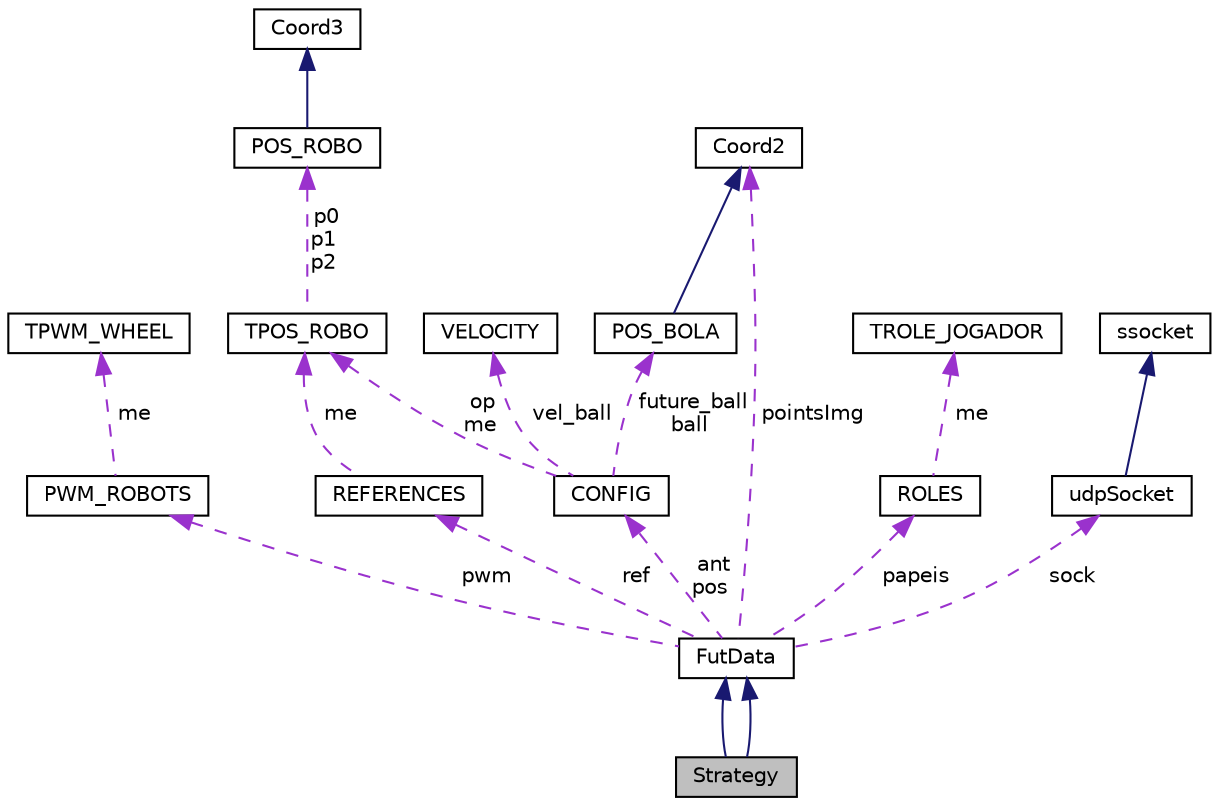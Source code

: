 digraph "Strategy"
{
  edge [fontname="Helvetica",fontsize="10",labelfontname="Helvetica",labelfontsize="10"];
  node [fontname="Helvetica",fontsize="10",shape=record];
  Node3 [label="Strategy",height=0.2,width=0.4,color="black", fillcolor="grey75", style="filled", fontcolor="black"];
  Node4 -> Node3 [dir="back",color="midnightblue",fontsize="10",style="solid",fontname="Helvetica"];
  Node4 [label="FutData",height=0.2,width=0.4,color="black", fillcolor="white", style="filled",URL="$classFutData.html"];
  Node5 -> Node4 [dir="back",color="darkorchid3",fontsize="10",style="dashed",label=" pwm" ,fontname="Helvetica"];
  Node5 [label="PWM_ROBOTS",height=0.2,width=0.4,color="black", fillcolor="white", style="filled",URL="$structPWM__ROBOTS.html"];
  Node6 -> Node5 [dir="back",color="darkorchid3",fontsize="10",style="dashed",label=" me" ,fontname="Helvetica"];
  Node6 [label="TPWM_WHEEL",height=0.2,width=0.4,color="black", fillcolor="white", style="filled",URL="$structTPWM__WHEEL.html"];
  Node7 -> Node4 [dir="back",color="darkorchid3",fontsize="10",style="dashed",label=" ant\npos" ,fontname="Helvetica"];
  Node7 [label="CONFIG",height=0.2,width=0.4,color="black", fillcolor="white", style="filled",URL="$structCONFIG.html"];
  Node8 -> Node7 [dir="back",color="darkorchid3",fontsize="10",style="dashed",label=" op\nme" ,fontname="Helvetica"];
  Node8 [label="TPOS_ROBO",height=0.2,width=0.4,color="black", fillcolor="white", style="filled",URL="$structTPOS__ROBO.html"];
  Node9 -> Node8 [dir="back",color="darkorchid3",fontsize="10",style="dashed",label=" p0\np1\np2" ,fontname="Helvetica"];
  Node9 [label="POS_ROBO",height=0.2,width=0.4,color="black", fillcolor="white", style="filled",URL="$structPOS__ROBO.html"];
  Node10 -> Node9 [dir="back",color="midnightblue",fontsize="10",style="solid",fontname="Helvetica"];
  Node10 [label="Coord3",height=0.2,width=0.4,color="black", fillcolor="white", style="filled",URL="$structCoord3.html"];
  Node11 -> Node7 [dir="back",color="darkorchid3",fontsize="10",style="dashed",label=" vel_ball" ,fontname="Helvetica"];
  Node11 [label="VELOCITY",height=0.2,width=0.4,color="black", fillcolor="white", style="filled",URL="$structVELOCITY.html"];
  Node12 -> Node7 [dir="back",color="darkorchid3",fontsize="10",style="dashed",label=" future_ball\nball" ,fontname="Helvetica"];
  Node12 [label="POS_BOLA",height=0.2,width=0.4,color="black", fillcolor="white", style="filled",URL="$structPOS__BOLA.html"];
  Node13 -> Node12 [dir="back",color="midnightblue",fontsize="10",style="solid",fontname="Helvetica"];
  Node13 [label="Coord2",height=0.2,width=0.4,color="black", fillcolor="white", style="filled",URL="$structCoord2.html"];
  Node14 -> Node4 [dir="back",color="darkorchid3",fontsize="10",style="dashed",label=" papeis" ,fontname="Helvetica"];
  Node14 [label="ROLES",height=0.2,width=0.4,color="black", fillcolor="white", style="filled",URL="$structROLES.html"];
  Node15 -> Node14 [dir="back",color="darkorchid3",fontsize="10",style="dashed",label=" me" ,fontname="Helvetica"];
  Node15 [label="TROLE_JOGADOR",height=0.2,width=0.4,color="black", fillcolor="white", style="filled",URL="$structTROLE__JOGADOR.html"];
  Node16 -> Node4 [dir="back",color="darkorchid3",fontsize="10",style="dashed",label=" sock" ,fontname="Helvetica"];
  Node16 [label="udpSocket",height=0.2,width=0.4,color="black", fillcolor="white", style="filled",URL="$classudpSocket.html"];
  Node17 -> Node16 [dir="back",color="midnightblue",fontsize="10",style="solid",fontname="Helvetica"];
  Node17 [label="ssocket",height=0.2,width=0.4,color="black", fillcolor="white", style="filled",URL="$classssocket.html"];
  Node18 -> Node4 [dir="back",color="darkorchid3",fontsize="10",style="dashed",label=" ref" ,fontname="Helvetica"];
  Node18 [label="REFERENCES",height=0.2,width=0.4,color="black", fillcolor="white", style="filled",URL="$structREFERENCES.html"];
  Node8 -> Node18 [dir="back",color="darkorchid3",fontsize="10",style="dashed",label=" me" ,fontname="Helvetica"];
  Node13 -> Node4 [dir="back",color="darkorchid3",fontsize="10",style="dashed",label=" pointsImg" ,fontname="Helvetica"];
  Node4 -> Node3 [dir="back",color="midnightblue",fontsize="10",style="solid",fontname="Helvetica"];
}

